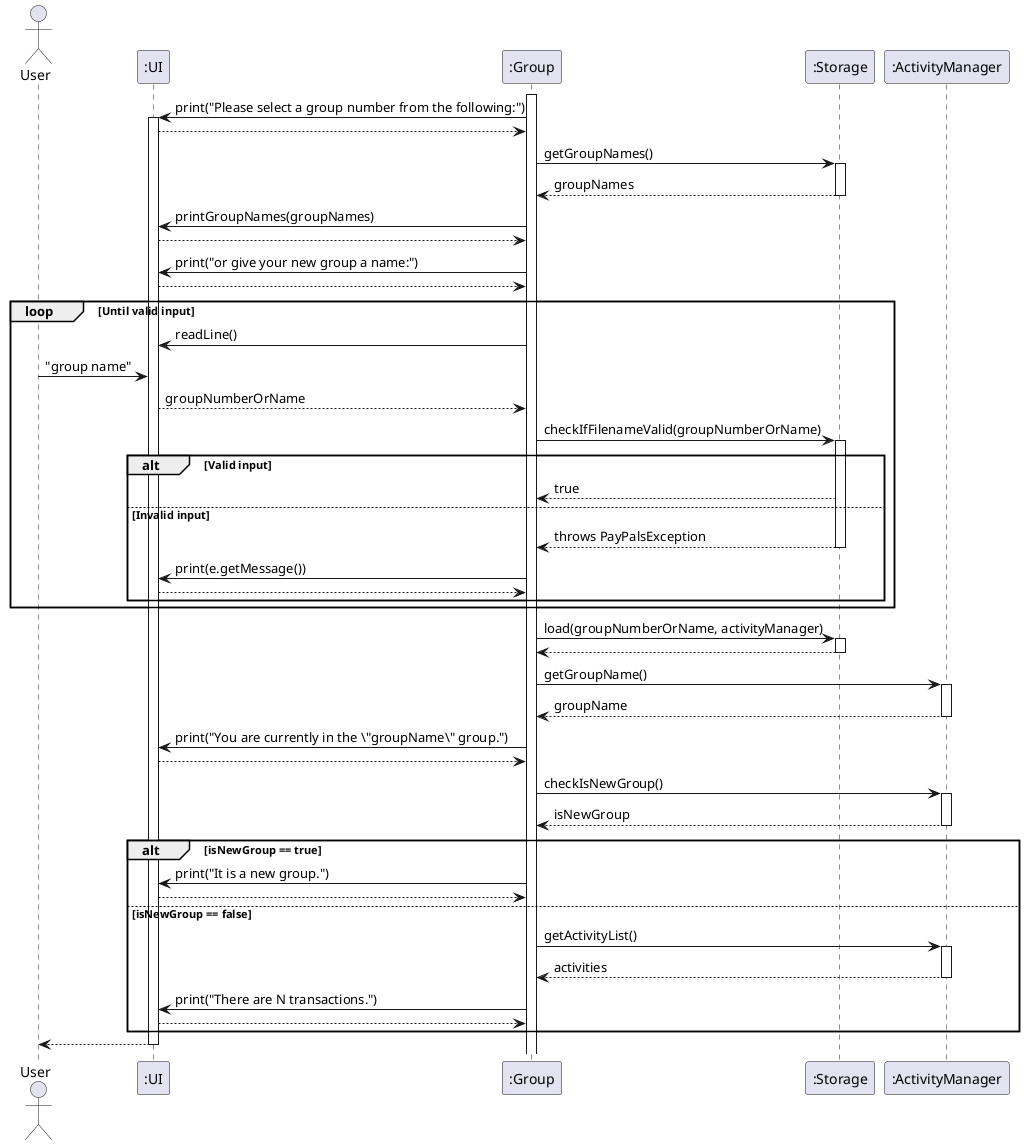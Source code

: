 @startuml
actor User

participant ":UI" as U
participant ":Group" as G
participant ":Storage" as S
participant ":ActivityManager" as AM

activate G
G -> U : print("Please select a group number from the following:")
activate U
U --> G
G -> S : getGroupNames()
activate S
S --> G : groupNames
deactivate S
G -> U : printGroupNames(groupNames)
U --> G
G -> U : print("or give your new group a name:")
U --> G
loop Until valid input
    G -> U : readLine()
    User -> U : "group name"
    U --> G : groupNumberOrName
    G -> S : checkIfFilenameValid(groupNumberOrName)
    activate S
    alt Valid input
        S --> G : true
    else Invalid input
        S --> G : throws PayPalsException
        deactivate S
        G -> U : print(e.getMessage())
        U --> G
    end
end


G -> S : load(groupNumberOrName, activityManager)
activate S

S --> G :
deactivate S


G -> AM : getGroupName()
activate AM
AM --> G : groupName
deactivate AM
G -> U : print("You are currently in the \"groupName\" group.")
U --> G
G -> AM : checkIsNewGroup()
activate AM
AM --> G : isNewGroup
deactivate AM
alt isNewGroup == true
    G -> U : print("It is a new group.")
    U --> G
else isNewGroup == false
    G -> AM : getActivityList()
    activate AM
    AM --> G : activities
    deactivate AM
    G -> U : print("There are N transactions.")
    U --> G
end

U --> User
deactivate U
@enduml